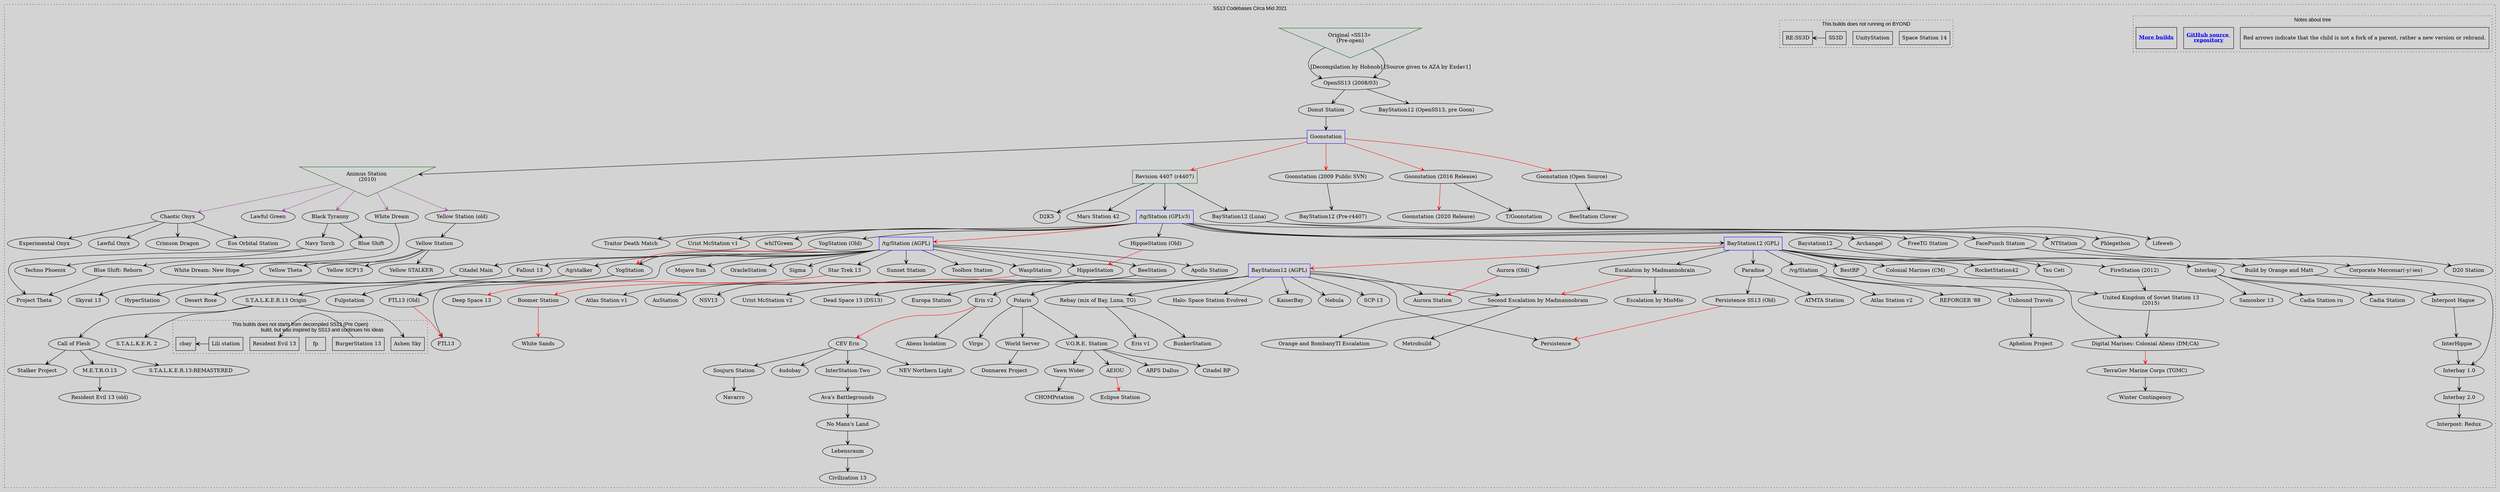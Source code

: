 digraph G {
	/// Attributes ///
	color    = "black"
	fontname = "Arial"
	fontsize = 14
	ratio    = "auto" //size = "30, 30"
	rankdir  = "LB"
	bgcolor  = lightgray
	//splines  = false

	graph [
		compound = true
	]
	edge [
		arrowhead = vee,
		arrowtail = vee,
		splines = curved
	]

	//
	subgraph "cluster мap"
	{
		//
		subgraph "cluster note"
		{
			/// Attributes ///
			label    = "Notes about tree"
			style    = "dotted"
			rankdir  = "LB"
			compound = false
			rank     = same
			//pos      = "10,10!"

			node [
				shape    = rectangle,
				fontsize = 14,
				//width    = 3.5
				//height   = .08
				minlen = 1
			]
			edge [
				constraint = false
			]

			/// Nodes ///
			note1 [
				label  = "Red arrows indicate that the child is not a fork of a parent, rather a new version or rebrand.\l",
				width  = 4.5,
				height = .8
			]
			note2 [
				shape     = record,
				fontcolor = "blue"
				decorate  = true
				label     = <<b><u>GitHub source <br/>repository</u></b>>,
				URL       = "https://github.com/CthulhuOnIce/SS13-Codebases",
				width     = 1.4,
				height    = .8
			]
			note3 [
				shape     = record,
				fontcolor = "blue"
				decorate  = true
				label     = <<b><u>More builds</u></b>>,
				URL       = "https://github.com/SS13-Source-Archive",
				width     = 1.4,
				height    = .8
			]
			//dummy_helper1 [style = "invis", width = 3]

			/// Edges ///
			//note1            -> note2 [style = "invis", constraint = false, dir = left] //, taillabel = "tail", lhead=cluster_0, constraint=false]
			//node [shape=record, height=.08, fontsize=11, width=3.5]
			//note1            -> dummy_helper1 [style = "invis"] //, taillabel = "tail", lhead=cluster_0, constraint=false]
		}

		//
		subgraph "cluster not byond"
		{
			/// Attributes ///
			label    = "This builds does not running on BYOND"
			style    = "dotted"
			//rankdir  = "LB"
			//compound = false
			//rank     = same

			node [
				shape    = rectangle,
				//fontsize = 14,
				//width    = 3.5
				//height   = .08
				minlen   = 1
			]
			edge [
				constraint = false
				dir = left
			]

			/// Nodes ///
			"Space Station 14" // added by: CthulhuOnIce
			"UnityStation" // added by: CthulhuOnIce

			/// Edges ///
			"SS3D" -> "RE:SS3D" // added by: CthulhuOnIce
		}

		//
		subgraph "cluster not from decompiled ss13"
		{
			/// Attributes ///
			label    = "This builds does not starts from decompiled SS13 (Pre Open)
				build, but was inspired by SS13 and continues his ideas"
			style    = "dotted"

			node [
				shape    = rectangle,
				//fontsize = 14,
				//width    = 3.5
				//height   = .08
				minlen   = 1
			]
			edge [
				constraint = false
				dir = left
			]

			/// Nodes ///
			"Ashen Sky" // added by: Gesugao-san
			"BurgerStation 13" // added by: CthulhuOnIce
			// Initial commit: https://github.com/BurgerLUA/burgerstation/commit/92619a74a8a069cda750ff6c06a6f36b58d1b896
			"fp" // added by: Gesugao-san

			/// Edges ///
			"BurgerStation 13" -> "Resident Evil 13" // added by: Gesugao-san
			"Lili station"     -> "cbay" // added by: Gesugao-san
		}

		/// Attributes ///
		label    = "SS13 Codebases Circa Mid 2021"
		labelloc = "top"
		style    = "dotted"
		//rankdir = "TB"
		//edge [constraint = true]

		/// Nodes ///
		"/tg/Station (AGPL)" [shape = rectangle, color = blue] // added by: CthulhuOnIce
		"/tg/Station (GPLv3)" [shape = rectangle, color = blue] // added by: CthulhuOnIce
		"Animus Station \n(2010)" [shape = invtriangle, color = darkgreen] // added by: Gesugao-san
		"BayStation12 (AGPL)" [shape = rectangle, color = blue] // added by: CthulhuOnIce
		"BayStation12 (GPL)" [shape = rectangle, color = blue] // added by: CthulhuOnIce
		"Goonstation" [shape = rectangle, color = blue] // added by: CthulhuOnIce
		"Original «SS13» \n(Pre-open)" [shape = invtriangle, color = darkgreen] // added by: CthulhuOnIce
		"Revision 4407 (r4407)" [shape = rectangle, color = darkgreen] // added by: CthulhuOnIce

		/// Edges ///
		"/tg/stalker"                                 -> "S.T.A.L.K.E.R.13 Origin" // added by: Gesugao-san
		"/tg/Station (AGPL)"                          -> "/tg/stalker" // added by: Gesugao-san
		"/tg/Station (AGPL)"                          -> "Apollo Station" // added by: CthulhuOnIce
		"/tg/Station (AGPL)"                          -> "BeeStation" // added by: CthulhuOnIce
		"/tg/Station (AGPL)"                          -> "Citadel Main" // added by: CthulhuOnIce
		"/tg/Station (AGPL)"                          -> "Fallout 13" // added by: CthulhuOnIce
		"/tg/Station (AGPL)"                          -> "FTL13" // added by: CthulhuOnIce
		"/tg/Station (AGPL)"                          -> "HippieStation" // added by: CthulhuOnIce
		"/tg/Station (AGPL)"                          -> "Mojave Sun" // added by: CthulhuOnIce
		"/tg/Station (AGPL)"                          -> "OracleStation" // added by: CthulhuOnIce
		"/tg/Station (AGPL)"                          -> "Sigma" // sadly added by: Gesugao-san
		"/tg/Station (AGPL)"                          -> "Star Trek 13" // added by: CthulhuOnIce
		"/tg/Station (AGPL)"                          -> "Sunset Station" // added by: CthulhuOnIce
		"/tg/Station (AGPL)"                          -> "Toolbox Station" // added by: CthulhuOnIce
		"/tg/Station (AGPL)"                          -> "WaspStation" // added by: CthulhuOnIce
		"/tg/Station (AGPL)"                          -> "YogStation" // added by: CthulhuOnIce
		"/tg/Station (GPLv3)"                         -> "/tg/Station (AGPL)" [color = red] // added by: CthulhuOnIce
		"/tg/Station (GPLv3)"                         -> "Archangel" // added by: CthulhuOnIce
		"/tg/Station (GPLv3)"                         -> "BayStation12 (GPL)" // added by: CthulhuOnIce
		"/tg/Station (GPLv3)"                         -> "FacePunch Station" // added by: CthulhuOnIce
		"/tg/Station (GPLv3)"                         -> "FreeTG Station" // added by: Gesugao-san
		"/tg/Station (GPLv3)"                         -> "HippieStation (Old)" // added by: CthulhuOnIce
		"/tg/Station (GPLv3)"                         -> "NTStation" // added by: CthulhuOnIce
		"/tg/Station (GPLv3)"                         -> "Traitor Death Match" // added by: CthulhuOnIce
		"/tg/Station (GPLv3)"                         -> "Urist McStation v1" // added by: Gesugao-san
		"/tg/Station (GPLv3)"                         -> "whiTGreen" // added by: Gesugao-san
		"/tg/Station (GPLv3)"                         -> "YogStation (Old)" // added by: CthulhuOnIce
		"/vg/Station"                                 -> "Atlas Station v2" // added by: Gesugao-san
		"/vg/Station"                                 -> "REFORGER '88" // added by: Gesugao-san
		"/vg/Station"                                 -> "United Kingdom of Soviet Station 13\n(2015)" // added by: Void.
		"AEIOU"                                       -> "Eclipse Station" [color = red] // added by: CthulhuOnIce
		"Animus Station \n(2010)"                     -> "Black Tyranny" [color = "#a349a4"] // added by: Void.
		"Animus Station \n(2010)"                     -> "Chaotic Onyx" [color = "#a349a4"] // added by: Void.
		"Animus Station \n(2010)"                     -> "Lawful Green" [color = "#a349a4"] // added by: Void.
		"Animus Station \n(2010)"                     -> "White Dream" [color = "#a349a4"] // added by: Void.
		"Animus Station \n(2010)"                     -> "Yellow Station (old)" [color = "#a349a4"] // added by: Void.
		"Aurora (Old)"                                -> "Aurora Station" [color = red] // added by: CthulhuOnIce
		"Ava's Battlegrounds"                         -> "No Mans's Land" // added by: CthulhuOnIce
		"BayStation12 (AGPL)"                         -> "Aurora Station" // added by: CthulhuOnIce
		"BayStation12 (AGPL)"                         -> "Dead Space 13 (DS13)" // added by: CthulhuOnIce
		"BayStation12 (AGPL)"                         -> "Eris v2" // added by: Gesugao-san
		"BayStation12 (AGPL)"                         -> "Europa Station" // added by: CthulhuOnIce
		"BayStation12 (AGPL)"                         -> "Halo: Space Station Evolved" // added by: CthulhuOnIce
		"BayStation12 (AGPL)"                         -> "KaiserBay" // added by: Gesugao-san
		"BayStation12 (AGPL)"                         -> "Nebula" // added by: quardbreak
		"BayStation12 (AGPL)"                         -> "Persistence" // added by: CthulhuOnIce
		"BayStation12 (AGPL)"                         -> "Polaris" // added by: CthulhuOnIce
		"BayStation12 (AGPL)"                         -> "Rebay (mix of Bay, Luna, TG)" // added by: Gesugao-san
		"BayStation12 (AGPL)"                         -> "SCP-13" // added by: CthulhuOnIce
		"BayStation12 (AGPL)"                         -> "Second Escalation by Madmannobrain" // added by: Void.
		"BayStation12 (AGPL)"                         -> "Urist McStation v2" // added by: CthulhuOnIce, edit: Gesugao-san
		"BayStation12 (GPL)"                          -> "/vg/Station" // added by: CthulhuOnIce
		"BayStation12 (GPL)"                          -> "Aurora (Old)" // added by: CthulhuOnIce
		"BayStation12 (GPL)"                          -> "BayStation12 (AGPL)" [color = red] // added by: CthulhuOnIce
		"BayStation12 (GPL)"                          -> "BestRP" // added by: CthulhuOnIce
		"BayStation12 (GPL)"                          -> "Build by Orange and Matt" // added by: Void.
		"BayStation12 (GPL)"                          -> "Colonial Marines (CM)" // added by: CthulhuOnIce
		"BayStation12 (GPL)"                          -> "Escalation by Madmannobrain" // added by: Gesugao-san
		"BayStation12 (GPL)"                          -> "Interbay" // added by: CthulhuOnIce, edit: Orange
		"BayStation12 (GPL)"                          -> "Paradise" // added by: CthulhuOnIce
		"BayStation12 (GPL)"                          -> "RocketStation42" // added by: CthulhuOnIce
		"BayStation12 (GPL)"                          -> "Tau Ceti" // added by: CthulhuOnIce
		"BayStation12 (Luna)"                         -> "Lifeweb" // added by: CthulhuOnIce
		"BayStation12 (Luna)"                         -> "Phlegethon" // added by: Gesugao-san
		"Baystation12"                                -> "FireStation (2012)" // added by: Void.
		"BeeStation"                                  -> "AuStation" // added by: CthulhuOnIce
		"BeeStation"                                  -> "NSV13" // added by: CthulhuOnIce
		"BestRP"                                      -> "Unbound Travels" // added by: Gesugao-san
		"Black Tyranny"                               -> "Blue Shift" // added by: Void.
		"Black Tyranny"                               -> "Navy Torch" // added by: Void.
		"Blue Shift: Reborn"                          -> "Project Theta" // added by: Void.
		"Blue Shift"                                  -> "Blue Shift: Reborn" // added by: Void.
		"Boomer Station"                              -> "White Sands" [color = red] // added by: CthulhuOnIce
		"Build by Orange and Matt"                    -> "Interbay 1.0" // added by: Void.
		"Call of Flesh"                               -> "M.E.T.R.O.13" // added by: Void.
		"Call of Flesh"                               -> "S.T.A.L.K.E.R.13:REMASTERED" // added by: Void.
		"Call of Flesh"                               -> "Stalker Project" // added by: Gesugao-san
		"CEV Eris"                                    -> "4udobay" // added by: TapKo4eB
		"CEV Eris"                                    -> "InterStation-Two" // added by: CthulhuOnIce
		"CEV Eris"                                    -> "NEV Northern Light" // added by: Gesugao-san
		"CEV Eris"                                    -> "Soujurn Station" // added by: Gesugao-san
		"Chaotic Onyx"                                -> "Crimson Dragon" // added by: Void.
		"Chaotic Onyx"                                -> "Eos Orbital Station" // added by: Void.
		"Chaotic Onyx"                                -> "Experimental Onyx" // added by: Void.
		"Chaotic Onyx"                                -> "Lawful Onyx" // added by: Void.
		"Citadel Main"                                -> "HyperStation" // added by: CthulhuOnIce
		"Citadel Main"                                -> "Skyrat 13" // added by: CthulhuOnIce
		"Colonial Marines (CM)"                       -> "Digital Marines: Colonial Aliens (DM;CA)" // added by: CthulhuOnIce
		"Digital Marines: Colonial Aliens (DM;CA)"    -> "TerraGov Marine Corps (TGMC)" [color = red] // added by: CthulhuOnIce
		"Donut Station"                               -> "Goonstation" // added by: CthulhuOnIce, edited: Gesugao-san
		"Eris v2"                                     -> "Aliens Isolation" // added by: Gesugao-san
		"Eris v2"                                     -> "CEV Eris" [color = red] // added by: Gesugao-san
		"Escalation by Madmannobrain"                 -> "Escalation by MioMio" // added by: Void.
		"Escalation by Madmannobrain"                 -> "Second Escalation by Madmannobrain" [color = red] // added by: Void.
		"FacePunch Station"                           -> "Corporate Mercenar(-y/-ies)" // added by: CthulhuOnIce
		"Fallout 13"                                  -> "Desert Rose" // added by: CthulhuOnIce
		"FireStation (2012)"                          -> "United Kingdom of Soviet Station 13\n(2015)" // added by: Void.
		"FTL13 (Old)"                                 -> "FTL13" [color = red] // added by: CthulhuOnIce
		"Goonstation (2009 Public SVN)"               -> "BayStation12 (Pre-r4407)" // added by: Gesugao-san
		"Goonstation (2016 Release)"                  -> "Goonstation (2020 Release)" [color = red] // added by: CthulhuOnIce
		"Goonstation (2016 Release)"                  -> "T/Goonstation" // added by: CthulhuOnIce
		"Goonstation (Open Source)"                   -> "BeeStation Clover" // added by: Gesugao-san
		"Goonstation"                                 -> "Animus Station \n(2010)" // proudly added by: Void. and Gesugao-san
		"Goonstation"                                 -> "Goonstation (2009 Public SVN)" [color = red] // added by: Gesugao-san
		"Goonstation"                                 -> "Goonstation (2016 Release)" [color = red] // added by: CthulhuOnIce
		"Goonstation"                                 -> "Goonstation (Open Source)" [color = red] // added by: CthulhuOnIce
		"Goonstation"                                 -> "Revision 4407 (r4407)" [color = red] // added by: CthulhuOnIce
		"HippieStation (Old)"                         -> "HippieStation" [color = red] // added by: Gesugao-san
		"HippieStation"                               -> "Atlas Station v1" // added by: Gesugao-san
		"Interbay 1.0"                                -> "Interbay 2.0" // added by: Gesugao-san
		"Interbay 2.0"                                -> "Interpost: Redux" // added by: Gesugao-san
		"Interbay"                                    -> "Cadia Station ru" // added by: Gesugao-san
		"Interbay"                                    -> "Cadia Station" // added by: Gesugao-san
		"Interbay"                                    -> "Interpost Hague" // added by: CthulhuOnIce
		"Interbay"                                    -> "Samosbor 13" // added by: Gesugao-san
		"InterHippie"                                 -> "Interbay 1.0" // added by: Gesugao-san
		"Interpost Hague"                             -> "InterHippie" // added by: Gesugao-san
		"InterStation-Two"                            -> "Ava's Battlegrounds" // added by: CthulhuOnIce
		"Lebensraum"                                  -> "Civilization 13" // added by: CthulhuOnIce
		"M.E.T.R.O.13"                                -> "Resident Evil 13 (old)" // added by: Void.
		"Navy Torch"                                  -> "Project Theta" // added by: Gesugao-san
		"Navy Torch"                                  -> "Techno Phoenix" // added by: Gesugao-san
		"No Mans's Land"                              -> "Lebensraum" // added by: CthulhuOnIce
		"NTStation"                                   -> "D20 Station" // added by: CthulhuOnIce
		"OpenSS13 (2008/03)"                          -> "BayStation12 (OpenSS13, pre Goon)" // added by: CthulhuOnIce, edited: Gesugao-san
		"OpenSS13 (2008/03)"                          -> "Donut Station" // added by: Gesugao-san
		"Original «SS13» \n(Pre-open)"                -> "OpenSS13 (2008/03)" [label = "[Decompilation by Hobnob]"] // added by: CthulhuOnIce, edited: Gesugao-san
		"Original «SS13» \n(Pre-open)"                -> "OpenSS13 (2008/03)" [label = "[Source given to AZA by Exdav1]"] // added by: Gesugao-san
		"Paradise"                                    -> "ATMTA Station" // added by: Gesugao-san
		"Paradise"                                    -> "Persistence SS13 (Old)" // added by: CthulhuOnIce
		"Persistence SS13 (Old)"                      -> "Persistence" [color = red] // added by: Gesugao-san
		"Polaris"                                     -> "V.O.R.E. Station" // added by: CthulhuOnIce
		"Polaris"                                     -> "Virgo" // added by: Gesugao-san
		"Polaris"                                     -> "World Server" // added by: CthulhuOnIce
		"Rebay (mix of Bay, Luna, TG)"                -> "BunkerStation" // added by: Gesugao-san, edit: Orange
		"Rebay (mix of Bay, Luna, TG)"                -> "Eris v1" // added by: Gesugao-san
		"Revision 4407 (r4407)"                       -> "/tg/Station (GPLv3)" // added by: CthulhuOnIce, edited: Gesugao-san
		"Revision 4407 (r4407)"                       -> "BayStation12 (Luna)" // added by: CthulhuOnIce
		"Revision 4407 (r4407)"                       -> "D2K5" // added by: CthulhuOnIce
		"Revision 4407 (r4407)"                       -> "Mars Station 42" // added by: CthulhuOnIce
		"S.T.A.L.K.E.R.13 Origin"                     -> "Ashen Sky" // added by: Gesugao-san
		"S.T.A.L.K.E.R.13 Origin"                     -> "Call of Flesh" // added by: Gesugao-san
		"S.T.A.L.K.E.R.13 Origin"                     -> "S.T.A.L.K.E.R. 2 " // added by: Void.
		"Second Escalation by Madmannobrain"          -> "Metrobuild" // added by: Void.
		"Second Escalation by Madmannobrain"          -> "Orange and BombanyTI Escalation" // added by: Void.
		"Soujurn Station"                             -> "Navarro" // added by: Gesugao-san
		"Star Trek 13"                                -> "Deep Space 13" [color = red] // added by: CthulhuOnIce
		"TerraGov Marine Corps (TGMC)"                -> "Winter Contingency" // added by: Gesugao-san
		"Unbound Travels"                             -> "Aphelion Project" // added by: Gesugao-san
		"United Kingdom of Soviet Station 13\n(2015)" -> "Digital Marines: Colonial Aliens (DM;CA)" // added by: Void.
		"V.O.R.E. Station"                            -> "AEIOU" // added by: CthulhuOnIce
		"V.O.R.E. Station"                            -> "ARFS Dallus" // added by: Gesugao-san
		"V.O.R.E. Station"                            -> "Citadel RP" // added by: CthulhuOnIce
		"V.O.R.E. Station"                            -> "Yawn Wider" // added by: CthulhuOnIce
		"WaspStation"                                 -> "Boomer Station" [color = red] // added by: CthulhuOnIce
		"White Dream"                                 -> "White Dream: New Hope" // added by: Gesugao-san
		"World Server"                                -> "Donnarex Project" // added by: Gesugao-san
		"Yawn Wider"                                  -> "CHOMPstation" // added by: CthulhuOnIce
		"Yellow Station (old)"                        -> "Yellow Station" // added by: Void.
		"Yellow Station"                              -> "White Dream: New Hope" // added by: Void.
		"Yellow Station"                              -> "Yellow SCP13" // added by: Void.
		"Yellow Station"                              -> "Yellow STALKER" // added by: Void.
		"Yellow Station"                              -> "Yellow Theta" // added by: Void.
		"YogStation (Old)"                            -> "YogStation" [color = red] // added by: CthulhuOnIce
		"YogStation"                                  -> "FTL13 (Old)" // added by: CthulhuOnIce, edited: quardbreak
		"YogStation"                                  -> "Fulpstation" // added by: CthulhuOnIce
	}
}
